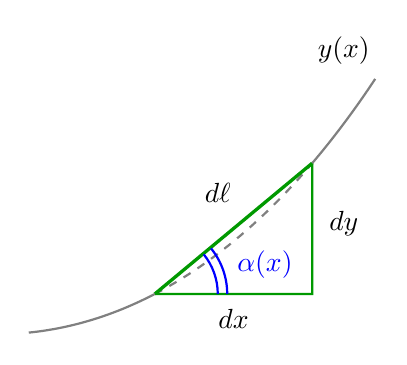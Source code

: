 \begin{tikzpicture}[scale=4]
  \def\xmin{0}; 
 \def\xmax{+5}; 
 \def\ymin{-0}; 
 \def\ymax{+5};
% \draw[help lines] (\xmin,\ymin) grid (\xmax,\ymax); 
% \clip (\xmin,\ymin) rectangle (\xmax,\ymax);
 \def\a{+1};
% \draw [thick, domain=\xmin:\xmax] plot(\x,{exp(\x)});
  \draw [dashed, thick, smooth,color=gray, domain=0.5:1] plot(\x,{(exp(\x)+exp(-\x))/2});


  \def\xx{0.5};
  \coordinate (A) at ({\xx},{(exp(\xx)+exp(-\xx))/2});
  \def\xx{1};
  \coordinate (B) at ({\xx},{(exp(\xx)+exp(-\xx))/2});
  \def\xx{0.75};
  \coordinate (C) at ({\xx},{(exp(\xx)+exp(-\xx))/2});

  \draw[very thick, green!60!black] (A)--(B);
  \draw[thick, green!60!black] (A)-- + (0.5,0)-- (B);
  %\draw[->, thick, green!60!black] (A)-- + (-150:0.5);
  \draw[blue,thick] (A)+(0.2,0) arc(0:39:0.2);
  \draw[blue,thick] (A)+(0.23,0) arc(0:39:0.23); 
 \node[blue] at (0.85,1.22) {$\alpha(x)$};  

  \draw [thick, color=gray, smooth,domain=0.1:0.5] plot(\x,{(exp(\x)+exp(-\x))/2});
  \draw [thick, color=gray, smooth,domain=1:1.2] plot(\x,{(exp(\x)+exp(-\x))/2}); 

 \node at (1.1,1.9) {$y(x)$};  
 \node at (0.70,1.45) {$d\ell$};
 \node at (1.1,1.35) {$dy$};  
 \node at (0.75,1.05) {$dx$};  
\end{tikzpicture}
